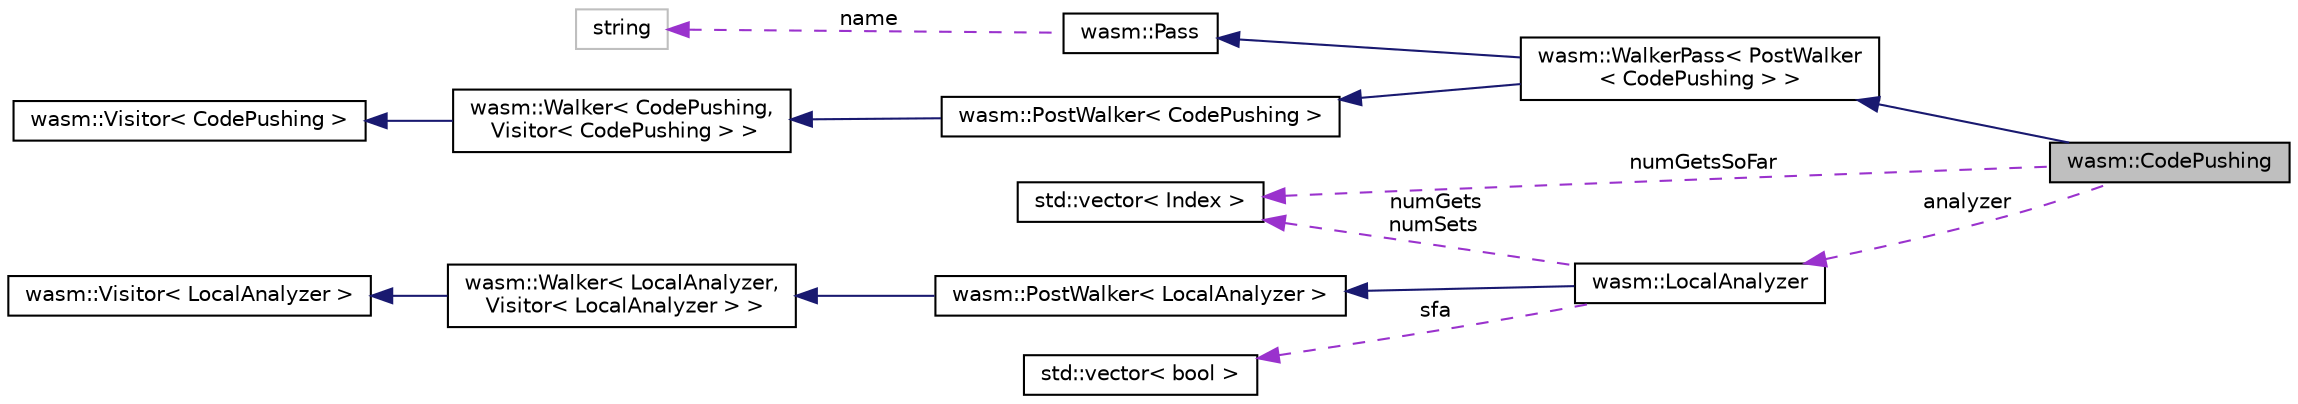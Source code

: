 digraph "wasm::CodePushing"
{
  edge [fontname="Helvetica",fontsize="10",labelfontname="Helvetica",labelfontsize="10"];
  node [fontname="Helvetica",fontsize="10",shape=record];
  rankdir="LR";
  Node6 [label="wasm::CodePushing",height=0.2,width=0.4,color="black", fillcolor="grey75", style="filled", fontcolor="black"];
  Node7 -> Node6 [dir="back",color="midnightblue",fontsize="10",style="solid",fontname="Helvetica"];
  Node7 [label="wasm::WalkerPass\< PostWalker\l\< CodePushing \> \>",height=0.2,width=0.4,color="black", fillcolor="white", style="filled",URL="$classwasm_1_1_walker_pass.html"];
  Node8 -> Node7 [dir="back",color="midnightblue",fontsize="10",style="solid",fontname="Helvetica"];
  Node8 [label="wasm::Pass",height=0.2,width=0.4,color="black", fillcolor="white", style="filled",URL="$classwasm_1_1_pass.html"];
  Node9 -> Node8 [dir="back",color="darkorchid3",fontsize="10",style="dashed",label=" name" ,fontname="Helvetica"];
  Node9 [label="string",height=0.2,width=0.4,color="grey75", fillcolor="white", style="filled"];
  Node10 -> Node7 [dir="back",color="midnightblue",fontsize="10",style="solid",fontname="Helvetica"];
  Node10 [label="wasm::PostWalker\< CodePushing \>",height=0.2,width=0.4,color="black", fillcolor="white", style="filled",URL="$structwasm_1_1_post_walker.html"];
  Node11 -> Node10 [dir="back",color="midnightblue",fontsize="10",style="solid",fontname="Helvetica"];
  Node11 [label="wasm::Walker\< CodePushing,\l Visitor\< CodePushing \> \>",height=0.2,width=0.4,color="black", fillcolor="white", style="filled",URL="$structwasm_1_1_walker.html"];
  Node12 -> Node11 [dir="back",color="midnightblue",fontsize="10",style="solid",fontname="Helvetica"];
  Node12 [label="wasm::Visitor\< CodePushing \>",height=0.2,width=0.4,color="black", fillcolor="white", style="filled",URL="$structwasm_1_1_visitor.html"];
  Node13 -> Node6 [dir="back",color="darkorchid3",fontsize="10",style="dashed",label=" numGetsSoFar" ,fontname="Helvetica"];
  Node13 [label="std::vector\< Index \>",height=0.2,width=0.4,color="black", fillcolor="white", style="filled",URL="$classstd_1_1vector.html"];
  Node14 -> Node6 [dir="back",color="darkorchid3",fontsize="10",style="dashed",label=" analyzer" ,fontname="Helvetica"];
  Node14 [label="wasm::LocalAnalyzer",height=0.2,width=0.4,color="black", fillcolor="white", style="filled",URL="$structwasm_1_1_local_analyzer.html"];
  Node15 -> Node14 [dir="back",color="midnightblue",fontsize="10",style="solid",fontname="Helvetica"];
  Node15 [label="wasm::PostWalker\< LocalAnalyzer \>",height=0.2,width=0.4,color="black", fillcolor="white", style="filled",URL="$structwasm_1_1_post_walker.html"];
  Node16 -> Node15 [dir="back",color="midnightblue",fontsize="10",style="solid",fontname="Helvetica"];
  Node16 [label="wasm::Walker\< LocalAnalyzer,\l Visitor\< LocalAnalyzer \> \>",height=0.2,width=0.4,color="black", fillcolor="white", style="filled",URL="$structwasm_1_1_walker.html"];
  Node17 -> Node16 [dir="back",color="midnightblue",fontsize="10",style="solid",fontname="Helvetica"];
  Node17 [label="wasm::Visitor\< LocalAnalyzer \>",height=0.2,width=0.4,color="black", fillcolor="white", style="filled",URL="$structwasm_1_1_visitor.html"];
  Node18 -> Node14 [dir="back",color="darkorchid3",fontsize="10",style="dashed",label=" sfa" ,fontname="Helvetica"];
  Node18 [label="std::vector\< bool \>",height=0.2,width=0.4,color="black", fillcolor="white", style="filled",URL="$classstd_1_1vector.html"];
  Node13 -> Node14 [dir="back",color="darkorchid3",fontsize="10",style="dashed",label=" numGets\nnumSets" ,fontname="Helvetica"];
}

